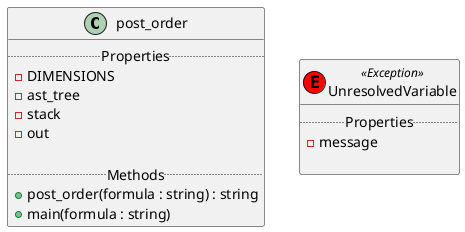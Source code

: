 @startuml
'https://plantuml.com/sequence-diagram

autonumber

@startuml

class post_order {
    ..Properties..
    - DIMENSIONS
    - ast_tree
    - stack
    - out

    ..Methods..
    + post_order(formula : string) : string
    + main(formula : string)
}

class UnresolvedVariable << (E,red) Exception >> {
    ..Properties..
    - message

}
@enduml